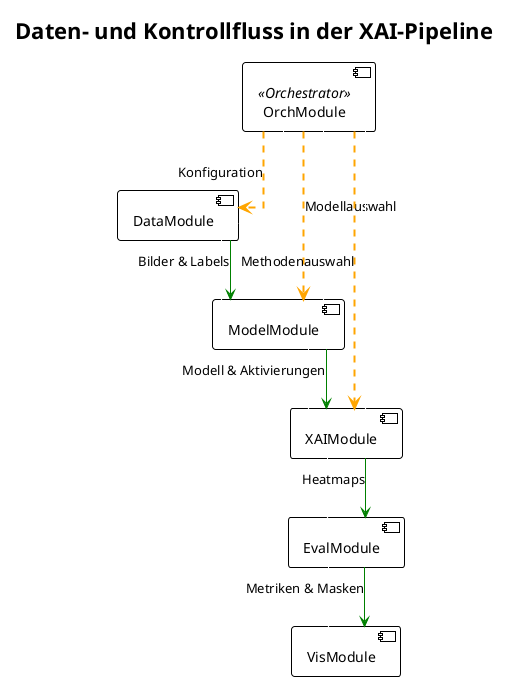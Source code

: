 @startuml
title Daten- und Kontrollfluss in der XAI-Pipeline

!theme plain
skinparam linetype ortho

' Module
[OrchModule] <<Orchestrator>>

[DataModule] as D
[ModelModule] as M
[XAIModule] as X
[EvalModule] as E
[VisModule] as V

' Positionierung erzwingen
' Orchestrator ganz oben
top to bottom direction

' Waagerechte Pipeline als Reihe erzwingen
D -[#white]-> M
M -[#white]-> X
X -[#white]-> E
E -[#white]-> V

' Datenfluss (grün)
D -[#green]-> M : Bilder & Labels
M -[#green]-> X : Modell & Aktivierungen
X -[#green]-> E : Heatmaps
E -[#green]-> V : Metriken & Masken

' Kontrollfluss (orange) vom Orchestrator nach unten
OrchModule -[#orange,dashed,thickness=2]-> D : Konfiguration
OrchModule -[#orange,dashed,thickness=2]-> M : Modellauswahl
OrchModule -[#orange,dashed,thickness=2]-> X : Methodenauswahl

' Layout Hint: Orchestrator ganz oben, Pipeline unten
OrchModule -[#white]-> D
OrchModule -[#white]-> M
OrchModule -[#white]-> X

@enduml
